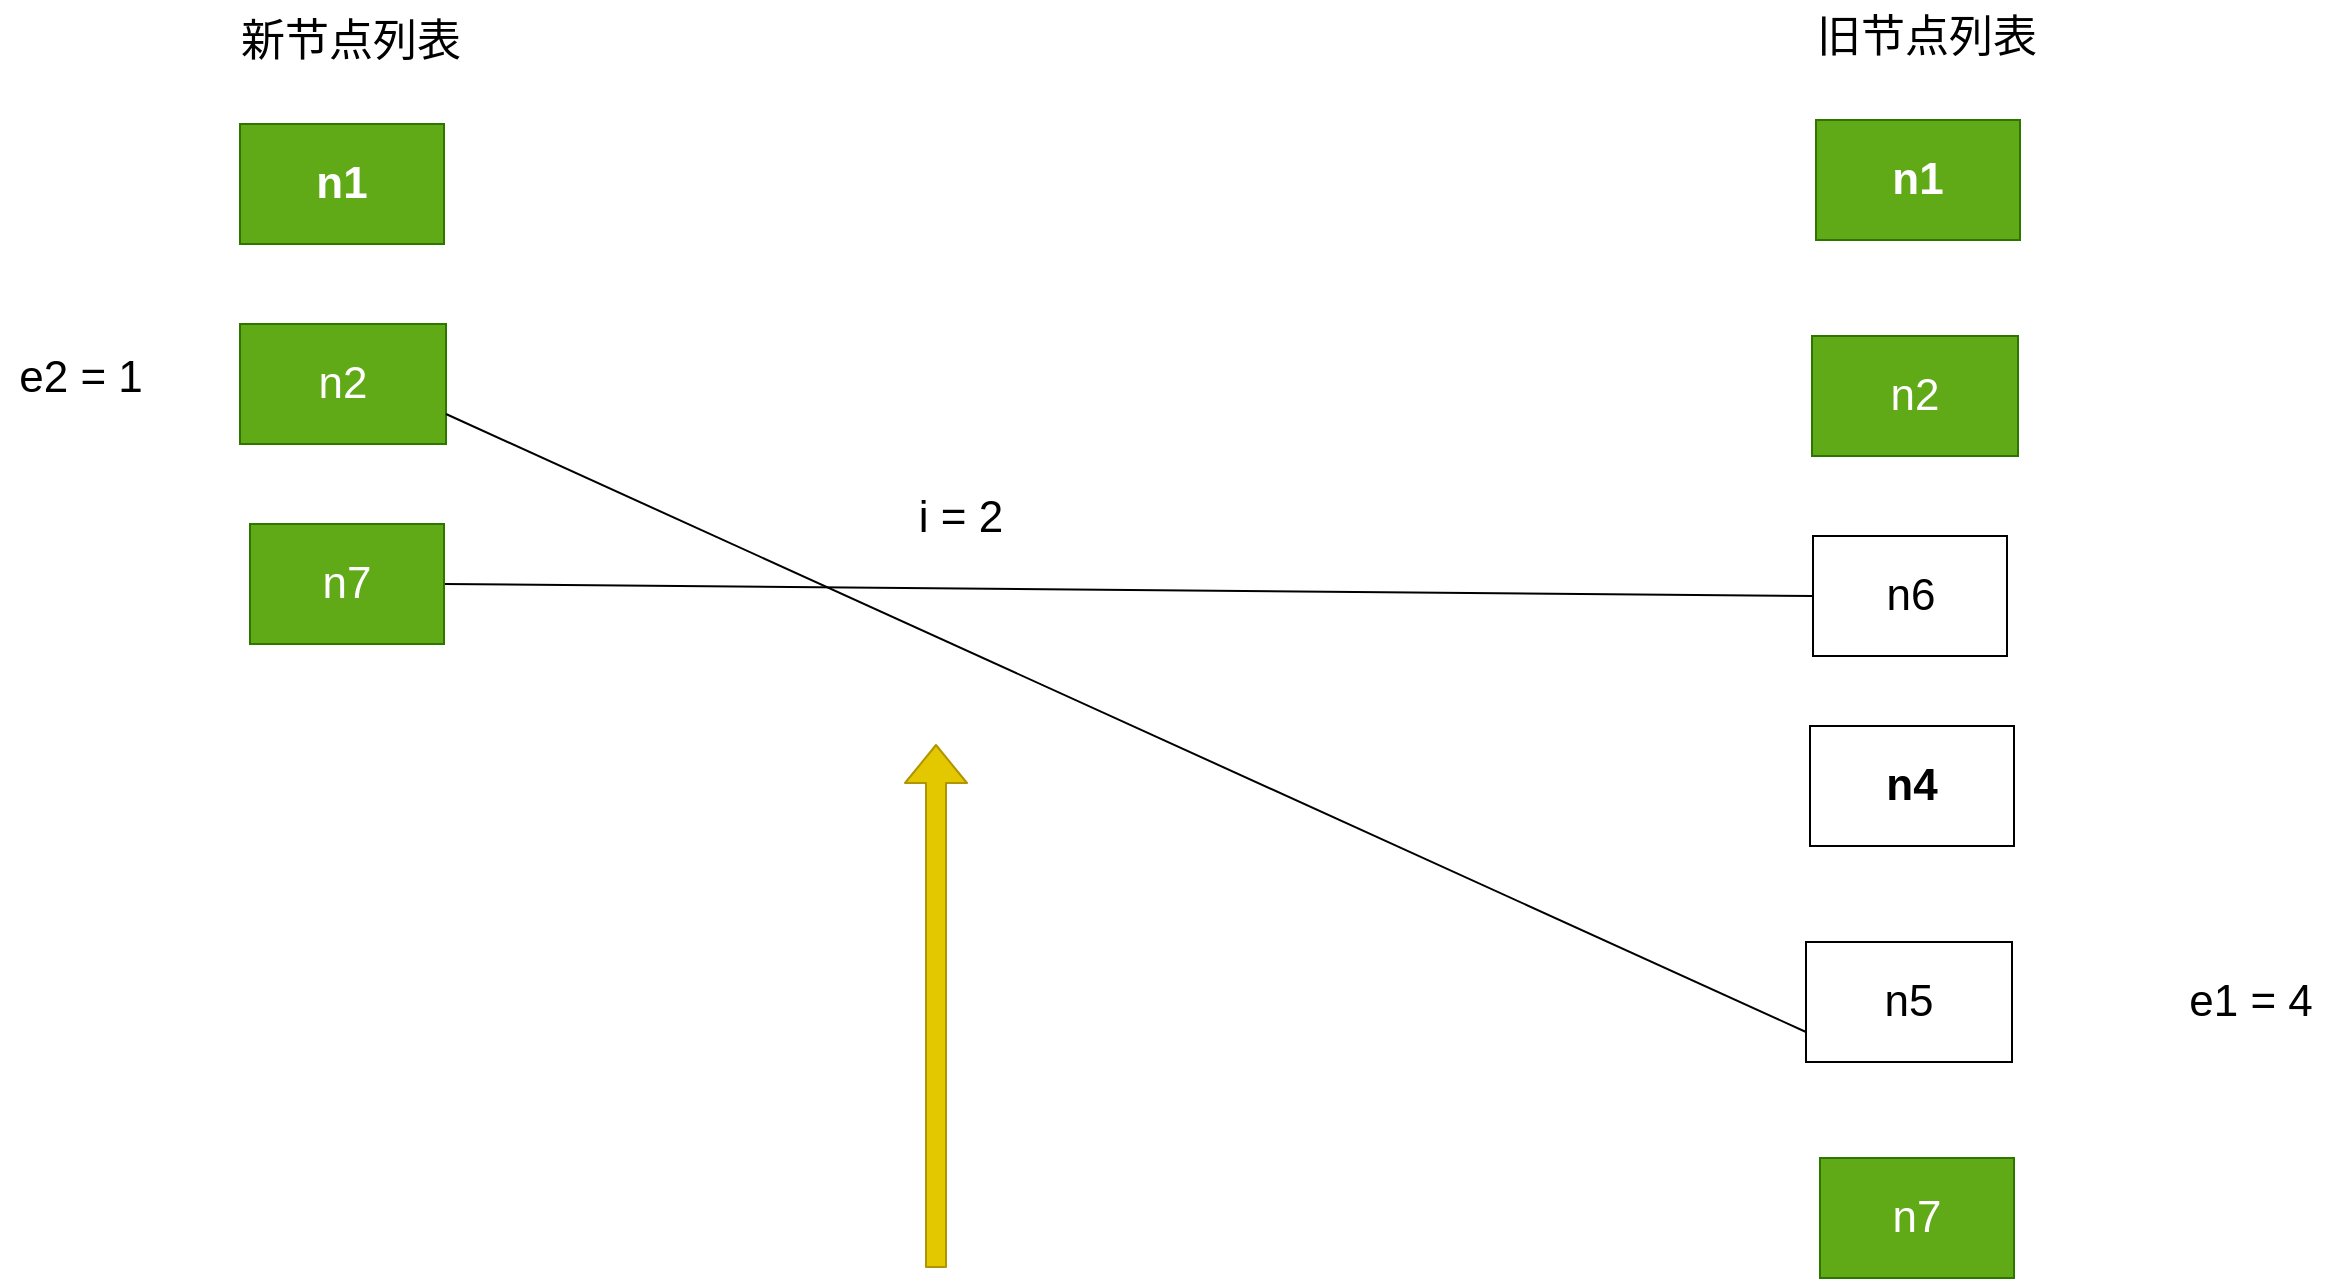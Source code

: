 <mxfile>
    <diagram id="M8fSG4dCnYm7t8SVwAdH" name="Page-1">
        <mxGraphModel dx="2714" dy="978" grid="0" gridSize="10" guides="1" tooltips="1" connect="1" arrows="1" fold="1" page="0" pageScale="1" pageWidth="850" pageHeight="1100" math="0" shadow="0">
            <root>
                <mxCell id="0"/>
                <mxCell id="1" parent="0"/>
                <mxCell id="2" value="n1" style="rounded=0;whiteSpace=wrap;html=1;fontStyle=1;fillColor=#60a917;fontColor=#ffffff;strokeColor=#2D7600;fontSize=22;" parent="1" vertex="1">
                    <mxGeometry x="-84" y="216" width="102" height="60" as="geometry"/>
                </mxCell>
                <mxCell id="3" value="旧节点列表" style="text;html=1;align=center;verticalAlign=middle;resizable=0;points=[];autosize=1;strokeColor=none;fillColor=none;fontSize=22;" parent="1" vertex="1">
                    <mxGeometry x="-93" y="156" width="128" height="38" as="geometry"/>
                </mxCell>
                <mxCell id="4" value="n2" style="rounded=0;whiteSpace=wrap;html=1;fillColor=#60a917;fontColor=#ffffff;strokeColor=#2D7600;fontSize=22;" parent="1" vertex="1">
                    <mxGeometry x="-86" y="324" width="103" height="60" as="geometry"/>
                </mxCell>
                <mxCell id="5" value="n6" style="rounded=0;whiteSpace=wrap;html=1;fontSize=22;" parent="1" vertex="1">
                    <mxGeometry x="-85.5" y="424" width="97" height="60" as="geometry"/>
                </mxCell>
                <mxCell id="6" value="n4" style="rounded=0;whiteSpace=wrap;html=1;fontStyle=1;fontSize=22;" parent="1" vertex="1">
                    <mxGeometry x="-87" y="519" width="102" height="60" as="geometry"/>
                </mxCell>
                <mxCell id="7" value="n5" style="rounded=0;whiteSpace=wrap;html=1;fontSize=22;" parent="1" vertex="1">
                    <mxGeometry x="-89" y="627" width="103" height="60" as="geometry"/>
                </mxCell>
                <mxCell id="9" value="n7" style="rounded=0;whiteSpace=wrap;html=1;fontSize=22;fillColor=#60a917;fontColor=#ffffff;strokeColor=#2D7600;" parent="1" vertex="1">
                    <mxGeometry x="-82" y="735" width="97" height="60" as="geometry"/>
                </mxCell>
                <mxCell id="11" value="n1" style="rounded=0;whiteSpace=wrap;html=1;fontStyle=1;fillColor=#60a917;fontColor=#ffffff;strokeColor=#2D7600;fontSize=22;" parent="1" vertex="1">
                    <mxGeometry x="-872" y="218" width="102" height="60" as="geometry"/>
                </mxCell>
                <mxCell id="12" value="新节点列表" style="text;html=1;align=center;verticalAlign=middle;resizable=0;points=[];autosize=1;strokeColor=none;fillColor=none;fontSize=22;" parent="1" vertex="1">
                    <mxGeometry x="-881" y="158" width="128" height="38" as="geometry"/>
                </mxCell>
                <mxCell id="13" value="n2" style="rounded=0;whiteSpace=wrap;html=1;fillColor=#60a917;fontColor=#ffffff;strokeColor=#2D7600;fontSize=22;" parent="1" vertex="1">
                    <mxGeometry x="-872" y="318" width="103" height="60" as="geometry"/>
                </mxCell>
                <mxCell id="19" value="" style="endArrow=none;html=1;fontSize=22;entryX=1;entryY=0.5;entryDx=0;entryDy=0;exitX=0;exitY=0.5;exitDx=0;exitDy=0;" parent="1" source="5" target="25" edge="1">
                    <mxGeometry width="50" height="50" relative="1" as="geometry">
                        <mxPoint x="17" y="361" as="sourcePoint"/>
                        <mxPoint x="67" y="311" as="targetPoint"/>
                        <Array as="points"/>
                    </mxGeometry>
                </mxCell>
                <mxCell id="20" value="i = 2" style="text;html=1;align=center;verticalAlign=middle;resizable=0;points=[];autosize=1;strokeColor=none;fillColor=none;fontSize=22;" parent="1" vertex="1">
                    <mxGeometry x="-542" y="396" width="60" height="38" as="geometry"/>
                </mxCell>
                <mxCell id="25" value="n7" style="rounded=0;whiteSpace=wrap;html=1;fontSize=22;fillColor=#60a917;fontColor=#ffffff;strokeColor=#2D7600;" parent="1" vertex="1">
                    <mxGeometry x="-867" y="418" width="97" height="60" as="geometry"/>
                </mxCell>
                <mxCell id="26" value="e2 = 1" style="text;html=1;align=center;verticalAlign=middle;resizable=0;points=[];autosize=1;strokeColor=none;fillColor=none;fontSize=22;" parent="1" vertex="1">
                    <mxGeometry x="-992" y="326" width="80" height="38" as="geometry"/>
                </mxCell>
                <mxCell id="27" value="e1 = 4" style="text;html=1;align=center;verticalAlign=middle;resizable=0;points=[];autosize=1;strokeColor=none;fillColor=none;fontSize=22;" parent="1" vertex="1">
                    <mxGeometry x="93" y="638" width="80" height="38" as="geometry"/>
                </mxCell>
                <mxCell id="28" value="" style="endArrow=none;html=1;fontSize=22;exitX=0;exitY=0.75;exitDx=0;exitDy=0;entryX=1;entryY=0.75;entryDx=0;entryDy=0;" parent="1" source="7" target="13" edge="1">
                    <mxGeometry width="50" height="50" relative="1" as="geometry">
                        <mxPoint x="17" y="761" as="sourcePoint"/>
                        <mxPoint x="822" y="458" as="targetPoint"/>
                    </mxGeometry>
                </mxCell>
                <mxCell id="29" value="" style="shape=flexArrow;endArrow=classic;html=1;fillColor=#e3c800;strokeColor=#B09500;" edge="1" parent="1">
                    <mxGeometry width="50" height="50" relative="1" as="geometry">
                        <mxPoint x="-524" y="790" as="sourcePoint"/>
                        <mxPoint x="-524" y="528" as="targetPoint"/>
                    </mxGeometry>
                </mxCell>
            </root>
        </mxGraphModel>
    </diagram>
</mxfile>